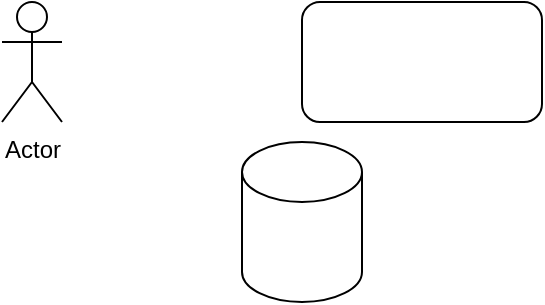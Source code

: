 <mxfile version="15.7.0" type="github">
  <diagram id="swZzT2PVPqm0Ozc7m7ap" name="Page-1">
    <mxGraphModel dx="862" dy="476" grid="1" gridSize="10" guides="1" tooltips="1" connect="1" arrows="1" fold="1" page="1" pageScale="1" pageWidth="827" pageHeight="1169" math="0" shadow="0">
      <root>
        <mxCell id="0" />
        <mxCell id="1" parent="0" />
        <mxCell id="DCyA0k2-LHy1FcChu2A_-1" value="" style="rounded=1;whiteSpace=wrap;html=1;" parent="1" vertex="1">
          <mxGeometry x="280" y="120" width="120" height="60" as="geometry" />
        </mxCell>
        <mxCell id="t3cyBTIwWH8qBOmAyJ6w-2" value="" style="shape=cylinder3;whiteSpace=wrap;html=1;boundedLbl=1;backgroundOutline=1;size=15;" parent="1" vertex="1">
          <mxGeometry x="250" y="190" width="60" height="80" as="geometry" />
        </mxCell>
        <mxCell id="e6L687I311FOunTgyJQ5-1" value="Actor" style="shape=umlActor;verticalLabelPosition=bottom;verticalAlign=top;html=1;outlineConnect=0;" vertex="1" parent="1">
          <mxGeometry x="130" y="120" width="30" height="60" as="geometry" />
        </mxCell>
      </root>
    </mxGraphModel>
  </diagram>
</mxfile>
